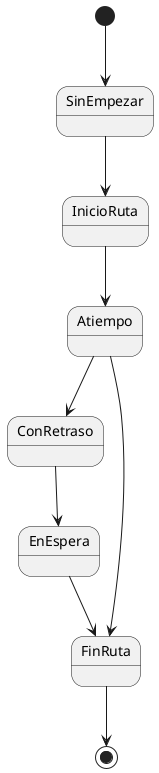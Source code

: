 @startuml

[*] --> SinEmpezar
SinEmpezar --> InicioRuta
InicioRuta --> Atiempo
Atiempo --> ConRetraso
ConRetraso --> EnEspera
EnEspera --> FinRuta
Atiempo --> FinRuta
FinRuta --> [*]

@enduml
